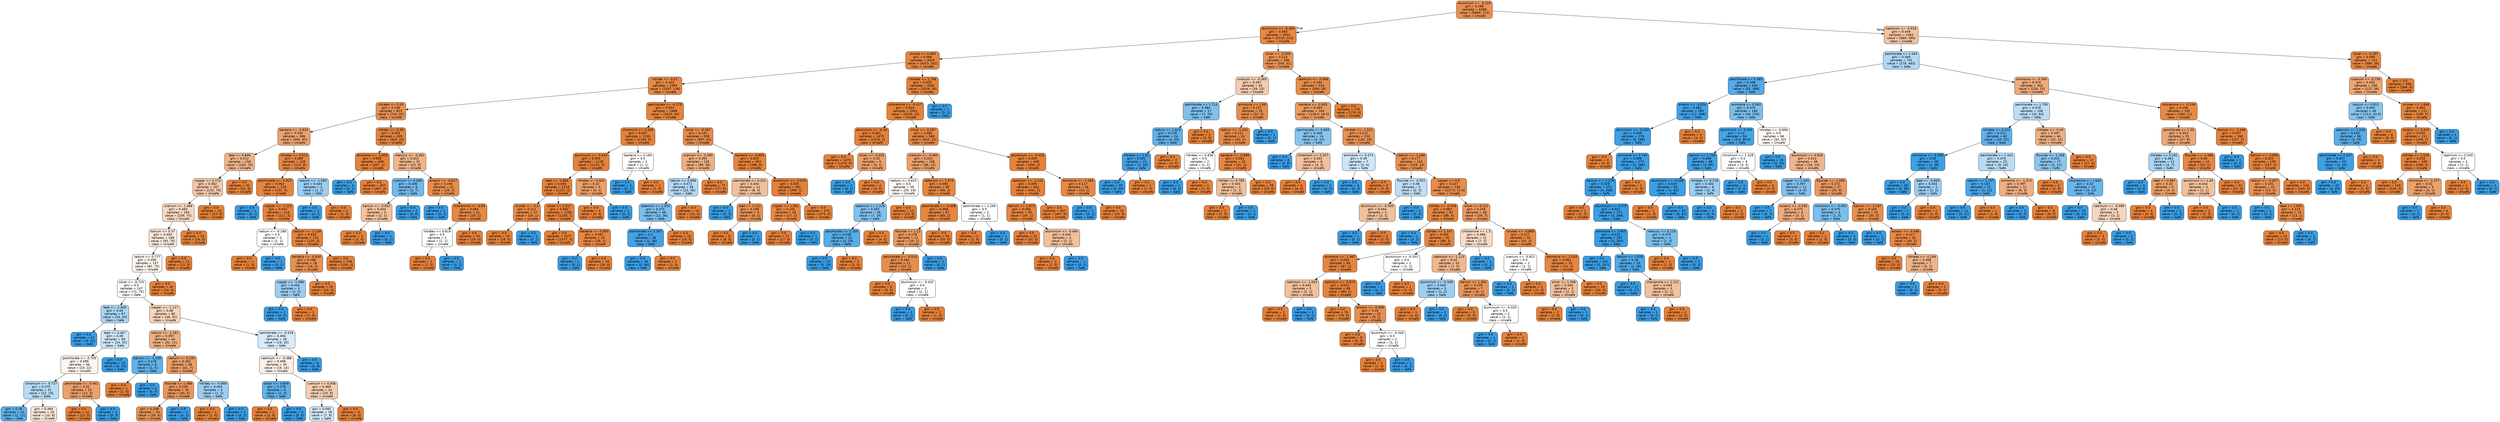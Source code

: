 digraph Tree {
node [shape=box, style="filled, rounded", color="black", fontname="helvetica"] ;
edge [fontname="helvetica"] ;
0 [label="aluminium <= -0.219\ngini = 0.198\nsamples = 6396\nvalue = [5684, 712]\nclass = Unsafe", fillcolor="#e89152"] ;
1 [label="aluminium <= -0.409\ngini = 0.083\nsamples = 4931\nvalue = [4718, 213]\nclass = Unsafe", fillcolor="#e68742"] ;
0 -> 1 [labeldistance=2.5, labelangle=45, headlabel="True"] ;
2 [label="viruses <= 0.463\ngini = 0.069\nsamples = 4535\nvalue = [4373, 162]\nclass = Unsafe", fillcolor="#e68640"] ;
1 -> 2 ;
3 [label="nitrites <= -0.51\ngini = 0.103\nsamples = 2493\nvalue = [2357, 136]\nclass = Unsafe", fillcolor="#e78844"] ;
2 -> 3 ;
4 [label="nitrates <= 0.05\ngini = 0.196\nsamples = 825\nvalue = [734, 91]\nclass = Unsafe", fillcolor="#e89152"] ;
3 -> 4 ;
5 [label="bacteria <= -0.925\ngini = 0.332\nsamples = 386\nvalue = [305, 81]\nclass = Unsafe", fillcolor="#eca26e"] ;
4 -> 5 ;
6 [label="lead <= 0.846\ngini = 0.412\nsamples = 258\nvalue = [183, 75]\nclass = Unsafe", fillcolor="#f0b58a"] ;
5 -> 6 ;
7 [label="copper <= 0.723\ngini = 0.462\nsamples = 207\nvalue = [132, 75]\nclass = Unsafe", fillcolor="#f4c9aa"] ;
6 -> 7 ;
8 [label="uranium <= 1.488\ngini = 0.483\nsamples = 184\nvalue = [109, 75]\nclass = Unsafe", fillcolor="#f7d8c1"] ;
7 -> 8 ;
9 [label="barium <= 0.37\ngini = 0.494\nsamples = 168\nvalue = [93, 75]\nclass = Unsafe", fillcolor="#fae7d9"] ;
8 -> 9 ;
10 [label="radium <= 0.777\ngini = 0.499\nsamples = 157\nvalue = [82, 75]\nclass = Unsafe", fillcolor="#fdf4ee"] ;
9 -> 10 ;
11 [label="silver <= -0.715\ngini = 0.5\nsamples = 147\nvalue = [72, 75]\nclass = Safe", fillcolor="#f7fbfe"] ;
10 -> 11 ;
12 [label="lead <= -1.409\ngini = 0.46\nsamples = 67\nvalue = [24, 43]\nclass = Safe", fillcolor="#a8d4f4"] ;
11 -> 12 ;
13 [label="gini = 0.0\nsamples = 11\nvalue = [0, 11]\nclass = Safe", fillcolor="#399de5"] ;
12 -> 13 ;
14 [label="lead <= 0.467\ngini = 0.49\nsamples = 56\nvalue = [24, 32]\nclass = Safe", fillcolor="#cee6f8"] ;
12 -> 14 ;
15 [label="perchlorate <= -0.705\ngini = 0.499\nsamples = 46\nvalue = [24, 22]\nclass = Unsafe", fillcolor="#fdf5ef"] ;
14 -> 15 ;
16 [label="chromium <= -0.727\ngini = 0.475\nsamples = 31\nvalue = [12, 19]\nclass = Safe", fillcolor="#b6dbf5"] ;
15 -> 16 ;
17 [label="gini = 0.26\nsamples = 13\nvalue = [2, 11]\nclass = Safe", fillcolor="#5dafea"] ;
16 -> 17 ;
18 [label="gini = 0.494\nsamples = 18\nvalue = [10, 8]\nclass = Unsafe", fillcolor="#fae6d7"] ;
16 -> 18 ;
19 [label="perchlorate <= -0.441\ngini = 0.32\nsamples = 15\nvalue = [12, 3]\nclass = Unsafe", fillcolor="#eca06a"] ;
15 -> 19 ;
20 [label="gini = 0.0\nsamples = 12\nvalue = [12, 0]\nclass = Unsafe", fillcolor="#e58139"] ;
19 -> 20 ;
21 [label="gini = 0.0\nsamples = 3\nvalue = [0, 3]\nclass = Safe", fillcolor="#399de5"] ;
19 -> 21 ;
22 [label="gini = 0.0\nsamples = 10\nvalue = [0, 10]\nclass = Safe", fillcolor="#399de5"] ;
14 -> 22 ;
23 [label="copper <= -1.117\ngini = 0.48\nsamples = 80\nvalue = [48, 32]\nclass = Unsafe", fillcolor="#f6d5bd"] ;
11 -> 23 ;
24 [label="radium <= -1.161\ngini = 0.397\nsamples = 44\nvalue = [32, 12]\nclass = Unsafe", fillcolor="#efb083"] ;
23 -> 24 ;
25 [label="barium <= -1.209\ngini = 0.278\nsamples = 6\nvalue = [1, 5]\nclass = Safe", fillcolor="#61b1ea"] ;
24 -> 25 ;
26 [label="gini = 0.0\nsamples = 1\nvalue = [1, 0]\nclass = Unsafe", fillcolor="#e58139"] ;
25 -> 26 ;
27 [label="gini = 0.0\nsamples = 5\nvalue = [0, 5]\nclass = Safe", fillcolor="#399de5"] ;
25 -> 27 ;
28 [label="radium <= 0.235\ngini = 0.301\nsamples = 38\nvalue = [31, 7]\nclass = Unsafe", fillcolor="#eb9d66"] ;
24 -> 28 ;
29 [label="flouride <= 1.488\ngini = 0.245\nsamples = 35\nvalue = [30, 5]\nclass = Unsafe", fillcolor="#e9965a"] ;
28 -> 29 ;
30 [label="gini = 0.208\nsamples = 34\nvalue = [30, 4]\nclass = Unsafe", fillcolor="#e89253"] ;
29 -> 30 ;
31 [label="gini = 0.0\nsamples = 1\nvalue = [0, 1]\nclass = Safe", fillcolor="#399de5"] ;
29 -> 31 ;
32 [label="nitrites <= -0.858\ngini = 0.444\nsamples = 3\nvalue = [1, 2]\nclass = Safe", fillcolor="#9ccef2"] ;
28 -> 32 ;
33 [label="gini = 0.0\nsamples = 1\nvalue = [1, 0]\nclass = Unsafe", fillcolor="#e58139"] ;
32 -> 33 ;
34 [label="gini = 0.0\nsamples = 2\nvalue = [0, 2]\nclass = Safe", fillcolor="#399de5"] ;
32 -> 34 ;
35 [label="perchlorate <= -0.518\ngini = 0.494\nsamples = 36\nvalue = [16, 20]\nclass = Safe", fillcolor="#d7ebfa"] ;
23 -> 35 ;
36 [label="cadmium <= -0.488\ngini = 0.498\nsamples = 30\nvalue = [16, 14]\nclass = Unsafe", fillcolor="#fcefe6"] ;
35 -> 36 ;
37 [label="silver <= -0.645\ngini = 0.278\nsamples = 6\nvalue = [1, 5]\nclass = Safe", fillcolor="#61b1ea"] ;
36 -> 37 ;
38 [label="gini = 0.0\nsamples = 1\nvalue = [1, 0]\nclass = Unsafe", fillcolor="#e58139"] ;
37 -> 38 ;
39 [label="gini = 0.0\nsamples = 5\nvalue = [0, 5]\nclass = Safe", fillcolor="#399de5"] ;
37 -> 39 ;
40 [label="uranium <= 0.006\ngini = 0.469\nsamples = 24\nvalue = [15, 9]\nclass = Unsafe", fillcolor="#f5cdb0"] ;
36 -> 40 ;
41 [label="gini = 0.492\nsamples = 16\nvalue = [7, 9]\nclass = Safe", fillcolor="#d3e9f9"] ;
40 -> 41 ;
42 [label="gini = 0.0\nsamples = 8\nvalue = [8, 0]\nclass = Unsafe", fillcolor="#e58139"] ;
40 -> 42 ;
43 [label="gini = 0.0\nsamples = 6\nvalue = [0, 6]\nclass = Safe", fillcolor="#399de5"] ;
35 -> 43 ;
44 [label="gini = 0.0\nsamples = 10\nvalue = [10, 0]\nclass = Unsafe", fillcolor="#e58139"] ;
10 -> 44 ;
45 [label="gini = 0.0\nsamples = 11\nvalue = [11, 0]\nclass = Unsafe", fillcolor="#e58139"] ;
9 -> 45 ;
46 [label="gini = 0.0\nsamples = 16\nvalue = [16, 0]\nclass = Unsafe", fillcolor="#e58139"] ;
8 -> 46 ;
47 [label="gini = 0.0\nsamples = 23\nvalue = [23, 0]\nclass = Unsafe", fillcolor="#e58139"] ;
7 -> 47 ;
48 [label="gini = 0.0\nsamples = 51\nvalue = [51, 0]\nclass = Unsafe", fillcolor="#e58139"] ;
6 -> 48 ;
49 [label="nitrates <= 0.013\ngini = 0.089\nsamples = 128\nvalue = [122, 6]\nclass = Unsafe", fillcolor="#e68743"] ;
5 -> 49 ;
50 [label="perchlorate <= -0.927\ngini = 0.062\nsamples = 125\nvalue = [121, 4]\nclass = Unsafe", fillcolor="#e68540"] ;
49 -> 50 ;
51 [label="gini = 0.0\nsamples = 1\nvalue = [0, 1]\nclass = Safe", fillcolor="#399de5"] ;
50 -> 51 ;
52 [label="copper <= -1.225\ngini = 0.047\nsamples = 124\nvalue = [121, 3]\nclass = Unsafe", fillcolor="#e6843e"] ;
50 -> 52 ;
53 [label="radium <= -0.188\ngini = 0.5\nsamples = 2\nvalue = [1, 1]\nclass = Unsafe", fillcolor="#ffffff"] ;
52 -> 53 ;
54 [label="gini = 0.0\nsamples = 1\nvalue = [1, 0]\nclass = Unsafe", fillcolor="#e58139"] ;
53 -> 54 ;
55 [label="gini = 0.0\nsamples = 1\nvalue = [0, 1]\nclass = Safe", fillcolor="#399de5"] ;
53 -> 55 ;
56 [label="radium <= -1.139\ngini = 0.032\nsamples = 122\nvalue = [120, 2]\nclass = Unsafe", fillcolor="#e5833c"] ;
52 -> 56 ;
57 [label="bacteria <= -0.834\ngini = 0.198\nsamples = 18\nvalue = [16, 2]\nclass = Unsafe", fillcolor="#e89152"] ;
56 -> 57 ;
58 [label="copper <= -1.086\ngini = 0.444\nsamples = 3\nvalue = [1, 2]\nclass = Safe", fillcolor="#9ccef2"] ;
57 -> 58 ;
59 [label="gini = 0.0\nsamples = 2\nvalue = [0, 2]\nclass = Safe", fillcolor="#399de5"] ;
58 -> 59 ;
60 [label="gini = 0.0\nsamples = 1\nvalue = [1, 0]\nclass = Unsafe", fillcolor="#e58139"] ;
58 -> 60 ;
61 [label="gini = 0.0\nsamples = 15\nvalue = [15, 0]\nclass = Unsafe", fillcolor="#e58139"] ;
57 -> 61 ;
62 [label="gini = 0.0\nsamples = 104\nvalue = [104, 0]\nclass = Unsafe", fillcolor="#e58139"] ;
56 -> 62 ;
63 [label="radium <= -1.083\ngini = 0.444\nsamples = 3\nvalue = [1, 2]\nclass = Safe", fillcolor="#9ccef2"] ;
49 -> 63 ;
64 [label="gini = 0.0\nsamples = 2\nvalue = [0, 2]\nclass = Safe", fillcolor="#399de5"] ;
63 -> 64 ;
65 [label="gini = 0.0\nsamples = 1\nvalue = [1, 0]\nclass = Unsafe", fillcolor="#e58139"] ;
63 -> 65 ;
66 [label="nitrites <= -0.58\ngini = 0.045\nsamples = 439\nvalue = [429, 10]\nclass = Unsafe", fillcolor="#e6843e"] ;
4 -> 66 ;
67 [label="ammonia <= -1.603\ngini = 0.005\nsamples = 408\nvalue = [407, 1]\nclass = Unsafe", fillcolor="#e58139"] ;
66 -> 67 ;
68 [label="gini = 0.0\nsamples = 1\nvalue = [0, 1]\nclass = Safe", fillcolor="#399de5"] ;
67 -> 68 ;
69 [label="gini = 0.0\nsamples = 407\nvalue = [407, 0]\nclass = Unsafe", fillcolor="#e58139"] ;
67 -> 69 ;
70 [label="mercury <= -0.391\ngini = 0.412\nsamples = 31\nvalue = [22, 9]\nclass = Unsafe", fillcolor="#f0b58a"] ;
66 -> 70 ;
71 [label="uranium <= 0.006\ngini = 0.346\nsamples = 9\nvalue = [2, 7]\nclass = Safe", fillcolor="#72b9ec"] ;
70 -> 71 ;
72 [label="barium <= -0.652\ngini = 0.444\nsamples = 3\nvalue = [2, 1]\nclass = Unsafe", fillcolor="#f2c09c"] ;
71 -> 72 ;
73 [label="gini = 0.0\nsamples = 2\nvalue = [2, 0]\nclass = Unsafe", fillcolor="#e58139"] ;
72 -> 73 ;
74 [label="gini = 0.0\nsamples = 1\nvalue = [0, 1]\nclass = Safe", fillcolor="#399de5"] ;
72 -> 74 ;
75 [label="gini = 0.0\nsamples = 6\nvalue = [0, 6]\nclass = Safe", fillcolor="#399de5"] ;
71 -> 75 ;
76 [label="arsenic <= -0.617\ngini = 0.165\nsamples = 22\nvalue = [20, 2]\nclass = Unsafe", fillcolor="#e88e4d"] ;
70 -> 76 ;
77 [label="gini = 0.0\nsamples = 1\nvalue = [0, 1]\nclass = Safe", fillcolor="#399de5"] ;
76 -> 77 ;
78 [label="chloramine <= -0.83\ngini = 0.091\nsamples = 21\nvalue = [20, 1]\nclass = Unsafe", fillcolor="#e68743"] ;
76 -> 78 ;
79 [label="nitrates <= 0.619\ngini = 0.5\nsamples = 2\nvalue = [1, 1]\nclass = Unsafe", fillcolor="#ffffff"] ;
78 -> 79 ;
80 [label="gini = 0.0\nsamples = 1\nvalue = [1, 0]\nclass = Unsafe", fillcolor="#e58139"] ;
79 -> 80 ;
81 [label="gini = 0.0\nsamples = 1\nvalue = [0, 1]\nclass = Safe", fillcolor="#399de5"] ;
79 -> 81 ;
82 [label="gini = 0.0\nsamples = 19\nvalue = [19, 0]\nclass = Unsafe", fillcolor="#e58139"] ;
78 -> 82 ;
83 [label="perchlorate <= -0.179\ngini = 0.053\nsamples = 1668\nvalue = [1623, 45]\nclass = Unsafe", fillcolor="#e6843e"] ;
3 -> 83 ;
84 [label="chromium <= 2.338\ngini = 0.007\nsamples = 1130\nvalue = [1126, 4]\nclass = Unsafe", fillcolor="#e5813a"] ;
83 -> 84 ;
85 [label="aluminium <= -0.424\ngini = 0.005\nsamples = 1128\nvalue = [1125, 3]\nclass = Unsafe", fillcolor="#e5813a"] ;
84 -> 85 ;
86 [label="lead <= -1.693\ngini = 0.004\nsamples = 1123\nvalue = [1121, 2]\nclass = Unsafe", fillcolor="#e58139"] ;
85 -> 86 ;
87 [label="viruses <= -0.2\ngini = 0.111\nsamples = 17\nvalue = [16, 1]\nclass = Unsafe", fillcolor="#e78945"] ;
86 -> 87 ;
88 [label="gini = 0.0\nsamples = 16\nvalue = [16, 0]\nclass = Unsafe", fillcolor="#e58139"] ;
87 -> 88 ;
89 [label="gini = 0.0\nsamples = 1\nvalue = [0, 1]\nclass = Safe", fillcolor="#399de5"] ;
87 -> 89 ;
90 [label="silver <= 1.517\ngini = 0.002\nsamples = 1106\nvalue = [1105, 1]\nclass = Unsafe", fillcolor="#e58139"] ;
86 -> 90 ;
91 [label="gini = 0.0\nsamples = 1077\nvalue = [1077, 0]\nclass = Unsafe", fillcolor="#e58139"] ;
90 -> 91 ;
92 [label="bacteria <= -0.955\ngini = 0.067\nsamples = 29\nvalue = [28, 1]\nclass = Unsafe", fillcolor="#e68640"] ;
90 -> 92 ;
93 [label="gini = 0.0\nsamples = 1\nvalue = [0, 1]\nclass = Safe", fillcolor="#399de5"] ;
92 -> 93 ;
94 [label="gini = 0.0\nsamples = 28\nvalue = [28, 0]\nclass = Unsafe", fillcolor="#e58139"] ;
92 -> 94 ;
95 [label="nitrates <= 0.942\ngini = 0.32\nsamples = 5\nvalue = [4, 1]\nclass = Unsafe", fillcolor="#eca06a"] ;
85 -> 95 ;
96 [label="gini = 0.0\nsamples = 4\nvalue = [4, 0]\nclass = Unsafe", fillcolor="#e58139"] ;
95 -> 96 ;
97 [label="gini = 0.0\nsamples = 1\nvalue = [0, 1]\nclass = Safe", fillcolor="#399de5"] ;
95 -> 97 ;
98 [label="bacteria <= 0.184\ngini = 0.5\nsamples = 2\nvalue = [1, 1]\nclass = Unsafe", fillcolor="#ffffff"] ;
84 -> 98 ;
99 [label="gini = 0.0\nsamples = 1\nvalue = [0, 1]\nclass = Safe", fillcolor="#399de5"] ;
98 -> 99 ;
100 [label="gini = 0.0\nsamples = 1\nvalue = [1, 0]\nclass = Unsafe", fillcolor="#e58139"] ;
98 -> 100 ;
101 [label="silver <= -0.297\ngini = 0.141\nsamples = 538\nvalue = [497, 41]\nclass = Unsafe", fillcolor="#e78b49"] ;
83 -> 101 ;
102 [label="uranium <= -0.365\ngini = 0.391\nsamples = 135\nvalue = [99, 36]\nclass = Unsafe", fillcolor="#eeaf81"] ;
101 -> 102 ;
103 [label="radium <= 0.896\ngini = 0.471\nsamples = 58\nvalue = [22, 36]\nclass = Safe", fillcolor="#b2d9f5"] ;
102 -> 103 ;
104 [label="selenium <= 1.052\ngini = 0.375\nsamples = 48\nvalue = [12, 36]\nclass = Safe", fillcolor="#7bbeee"] ;
103 -> 104 ;
105 [label="perchlorate <= 2.187\ngini = 0.1\nsamples = 38\nvalue = [2, 36]\nclass = Safe", fillcolor="#44a2e6"] ;
104 -> 105 ;
106 [label="gini = 0.0\nsamples = 36\nvalue = [0, 36]\nclass = Safe", fillcolor="#399de5"] ;
105 -> 106 ;
107 [label="gini = 0.0\nsamples = 2\nvalue = [2, 0]\nclass = Unsafe", fillcolor="#e58139"] ;
105 -> 107 ;
108 [label="gini = 0.0\nsamples = 10\nvalue = [10, 0]\nclass = Unsafe", fillcolor="#e58139"] ;
104 -> 108 ;
109 [label="gini = 0.0\nsamples = 10\nvalue = [10, 0]\nclass = Unsafe", fillcolor="#e58139"] ;
103 -> 109 ;
110 [label="gini = 0.0\nsamples = 77\nvalue = [77, 0]\nclass = Unsafe", fillcolor="#e58139"] ;
102 -> 110 ;
111 [label="bacteria <= -0.955\ngini = 0.025\nsamples = 403\nvalue = [398, 5]\nclass = Unsafe", fillcolor="#e5833b"] ;
101 -> 111 ;
112 [label="perchlorate <= 0.322\ngini = 0.444\nsamples = 12\nvalue = [8, 4]\nclass = Unsafe", fillcolor="#f2c09c"] ;
111 -> 112 ;
113 [label="gini = 0.0\nsamples = 3\nvalue = [0, 3]\nclass = Safe", fillcolor="#399de5"] ;
112 -> 113 ;
114 [label="lead <= 1.122\ngini = 0.198\nsamples = 9\nvalue = [8, 1]\nclass = Unsafe", fillcolor="#e89152"] ;
112 -> 114 ;
115 [label="gini = 0.0\nsamples = 8\nvalue = [8, 0]\nclass = Unsafe", fillcolor="#e58139"] ;
114 -> 115 ;
116 [label="gini = 0.0\nsamples = 1\nvalue = [0, 1]\nclass = Safe", fillcolor="#399de5"] ;
114 -> 116 ;
117 [label="aluminium <= -0.519\ngini = 0.005\nsamples = 391\nvalue = [390, 1]\nclass = Unsafe", fillcolor="#e5813a"] ;
111 -> 117 ;
118 [label="copper <= 1.582\ngini = 0.105\nsamples = 18\nvalue = [17, 1]\nclass = Unsafe", fillcolor="#e78845"] ;
117 -> 118 ;
119 [label="gini = 0.0\nsamples = 17\nvalue = [17, 0]\nclass = Unsafe", fillcolor="#e58139"] ;
118 -> 119 ;
120 [label="gini = 0.0\nsamples = 1\nvalue = [0, 1]\nclass = Safe", fillcolor="#399de5"] ;
118 -> 120 ;
121 [label="gini = 0.0\nsamples = 373\nvalue = [373, 0]\nclass = Unsafe", fillcolor="#e58139"] ;
117 -> 121 ;
122 [label="nitrates <= 1.798\ngini = 0.025\nsamples = 2042\nvalue = [2016, 26]\nclass = Unsafe", fillcolor="#e5833c"] ;
2 -> 122 ;
123 [label="chloramine <= -0.417\ngini = 0.024\nsamples = 2041\nvalue = [2016, 25]\nclass = Unsafe", fillcolor="#e5833b"] ;
122 -> 123 ;
124 [label="aluminium <= -0.44\ngini = 0.001\nsamples = 1475\nvalue = [1474, 1]\nclass = Unsafe", fillcolor="#e58139"] ;
123 -> 124 ;
125 [label="gini = 0.0\nsamples = 1470\nvalue = [1470, 0]\nclass = Unsafe", fillcolor="#e58139"] ;
124 -> 125 ;
126 [label="silver <= -0.332\ngini = 0.32\nsamples = 5\nvalue = [4, 1]\nclass = Unsafe", fillcolor="#eca06a"] ;
124 -> 126 ;
127 [label="gini = 0.0\nsamples = 1\nvalue = [0, 1]\nclass = Safe", fillcolor="#399de5"] ;
126 -> 127 ;
128 [label="gini = 0.0\nsamples = 4\nvalue = [4, 0]\nclass = Unsafe", fillcolor="#e58139"] ;
126 -> 128 ;
129 [label="silver <= -0.297\ngini = 0.081\nsamples = 566\nvalue = [542, 24]\nclass = Unsafe", fillcolor="#e68742"] ;
123 -> 129 ;
130 [label="uranium <= -0.365\ngini = 0.324\nsamples = 108\nvalue = [86, 22]\nclass = Unsafe", fillcolor="#eca16c"] ;
129 -> 130 ;
131 [label="radium <= 0.915\ngini = 0.5\nsamples = 39\nvalue = [20, 19]\nclass = Unsafe", fillcolor="#fef9f5"] ;
130 -> 131 ;
132 [label="selenium <= 1.226\ngini = 0.393\nsamples = 26\nvalue = [7, 19]\nclass = Safe", fillcolor="#82c1ef"] ;
131 -> 132 ;
133 [label="perchlorate <= 2.255\ngini = 0.236\nsamples = 22\nvalue = [3, 19]\nclass = Safe", fillcolor="#58ace9"] ;
132 -> 133 ;
134 [label="gini = 0.0\nsamples = 19\nvalue = [0, 19]\nclass = Safe", fillcolor="#399de5"] ;
133 -> 134 ;
135 [label="gini = 0.0\nsamples = 3\nvalue = [3, 0]\nclass = Unsafe", fillcolor="#e58139"] ;
133 -> 135 ;
136 [label="gini = 0.0\nsamples = 4\nvalue = [4, 0]\nclass = Unsafe", fillcolor="#e58139"] ;
132 -> 136 ;
137 [label="gini = 0.0\nsamples = 13\nvalue = [13, 0]\nclass = Unsafe", fillcolor="#e58139"] ;
131 -> 137 ;
138 [label="selenium <= 1.573\ngini = 0.083\nsamples = 69\nvalue = [66, 3]\nclass = Unsafe", fillcolor="#e68742"] ;
130 -> 138 ;
139 [label="perchlorate <= -0.408\ngini = 0.058\nsamples = 67\nvalue = [65, 2]\nclass = Unsafe", fillcolor="#e6853f"] ;
138 -> 139 ;
140 [label="flouride <= 1.12\ngini = 0.278\nsamples = 12\nvalue = [10, 2]\nclass = Unsafe", fillcolor="#ea9a61"] ;
139 -> 140 ;
141 [label="perchlorate <= -0.514\ngini = 0.165\nsamples = 11\nvalue = [10, 1]\nclass = Unsafe", fillcolor="#e88e4d"] ;
140 -> 141 ;
142 [label="gini = 0.0\nsamples = 9\nvalue = [9, 0]\nclass = Unsafe", fillcolor="#e58139"] ;
141 -> 142 ;
143 [label="aluminium <= -0.432\ngini = 0.5\nsamples = 2\nvalue = [1, 1]\nclass = Unsafe", fillcolor="#ffffff"] ;
141 -> 143 ;
144 [label="gini = 0.0\nsamples = 1\nvalue = [0, 1]\nclass = Safe", fillcolor="#399de5"] ;
143 -> 144 ;
145 [label="gini = 0.0\nsamples = 1\nvalue = [1, 0]\nclass = Unsafe", fillcolor="#e58139"] ;
143 -> 145 ;
146 [label="gini = 0.0\nsamples = 1\nvalue = [0, 1]\nclass = Safe", fillcolor="#399de5"] ;
140 -> 146 ;
147 [label="gini = 0.0\nsamples = 55\nvalue = [55, 0]\nclass = Unsafe", fillcolor="#e58139"] ;
139 -> 147 ;
148 [label="perchlorate <= 1.294\ngini = 0.5\nsamples = 2\nvalue = [1, 1]\nclass = Unsafe", fillcolor="#ffffff"] ;
138 -> 148 ;
149 [label="gini = 0.0\nsamples = 1\nvalue = [1, 0]\nclass = Unsafe", fillcolor="#e58139"] ;
148 -> 149 ;
150 [label="gini = 0.0\nsamples = 1\nvalue = [0, 1]\nclass = Safe", fillcolor="#399de5"] ;
148 -> 150 ;
151 [label="aluminium <= -0.416\ngini = 0.009\nsamples = 458\nvalue = [456, 2]\nclass = Unsafe", fillcolor="#e5823a"] ;
129 -> 151 ;
152 [label="cadmium <= -1.141\ngini = 0.005\nsamples = 442\nvalue = [441, 1]\nclass = Unsafe", fillcolor="#e58139"] ;
151 -> 152 ;
153 [label="barium <= 1.673\ngini = 0.056\nsamples = 35\nvalue = [34, 1]\nclass = Unsafe", fillcolor="#e6853f"] ;
152 -> 153 ;
154 [label="gini = 0.0\nsamples = 32\nvalue = [32, 0]\nclass = Unsafe", fillcolor="#e58139"] ;
153 -> 154 ;
155 [label="aluminium <= -0.464\ngini = 0.444\nsamples = 3\nvalue = [2, 1]\nclass = Unsafe", fillcolor="#f2c09c"] ;
153 -> 155 ;
156 [label="gini = 0.0\nsamples = 2\nvalue = [2, 0]\nclass = Unsafe", fillcolor="#e58139"] ;
155 -> 156 ;
157 [label="gini = 0.0\nsamples = 1\nvalue = [0, 1]\nclass = Safe", fillcolor="#399de5"] ;
155 -> 157 ;
158 [label="gini = 0.0\nsamples = 407\nvalue = [407, 0]\nclass = Unsafe", fillcolor="#e58139"] ;
152 -> 158 ;
159 [label="ammonia <= -1.264\ngini = 0.117\nsamples = 16\nvalue = [15, 1]\nclass = Unsafe", fillcolor="#e78946"] ;
151 -> 159 ;
160 [label="gini = 0.0\nsamples = 1\nvalue = [0, 1]\nclass = Safe", fillcolor="#399de5"] ;
159 -> 160 ;
161 [label="gini = 0.0\nsamples = 15\nvalue = [15, 0]\nclass = Unsafe", fillcolor="#e58139"] ;
159 -> 161 ;
162 [label="gini = 0.0\nsamples = 1\nvalue = [0, 1]\nclass = Safe", fillcolor="#399de5"] ;
122 -> 162 ;
163 [label="silver <= -0.506\ngini = 0.224\nsamples = 396\nvalue = [345, 51]\nclass = Unsafe", fillcolor="#e99456"] ;
1 -> 163 ;
164 [label="uranium <= -0.365\ngini = 0.467\nsamples = 62\nvalue = [39, 23]\nclass = Unsafe", fillcolor="#f4cbae"] ;
163 -> 164 ;
165 [label="perchlorate <= 1.714\ngini = 0.384\nsamples = 27\nvalue = [7, 20]\nclass = Safe", fillcolor="#7ebfee"] ;
164 -> 165 ;
166 [label="radium <= 1.623\ngini = 0.278\nsamples = 24\nvalue = [4, 20]\nclass = Safe", fillcolor="#61b1ea"] ;
165 -> 166 ;
167 [label="nitrates <= 1.61\ngini = 0.091\nsamples = 21\nvalue = [1, 20]\nclass = Safe", fillcolor="#43a2e6"] ;
166 -> 167 ;
168 [label="gini = 0.0\nsamples = 20\nvalue = [0, 20]\nclass = Safe", fillcolor="#399de5"] ;
167 -> 168 ;
169 [label="gini = 0.0\nsamples = 1\nvalue = [1, 0]\nclass = Unsafe", fillcolor="#e58139"] ;
167 -> 169 ;
170 [label="gini = 0.0\nsamples = 3\nvalue = [3, 0]\nclass = Unsafe", fillcolor="#e58139"] ;
166 -> 170 ;
171 [label="gini = 0.0\nsamples = 3\nvalue = [3, 0]\nclass = Unsafe", fillcolor="#e58139"] ;
165 -> 171 ;
172 [label="ammonia <= 1.69\ngini = 0.157\nsamples = 35\nvalue = [32, 3]\nclass = Unsafe", fillcolor="#e78d4c"] ;
164 -> 172 ;
173 [label="radium <= -1.202\ngini = 0.111\nsamples = 34\nvalue = [32, 2]\nclass = Unsafe", fillcolor="#e78945"] ;
172 -> 173 ;
174 [label="nitrates <= 0.836\ngini = 0.5\nsamples = 2\nvalue = [1, 1]\nclass = Unsafe", fillcolor="#ffffff"] ;
173 -> 174 ;
175 [label="gini = 0.0\nsamples = 1\nvalue = [0, 1]\nclass = Safe", fillcolor="#399de5"] ;
174 -> 175 ;
176 [label="gini = 0.0\nsamples = 1\nvalue = [1, 0]\nclass = Unsafe", fillcolor="#e58139"] ;
174 -> 176 ;
177 [label="bacteria <= -0.895\ngini = 0.061\nsamples = 32\nvalue = [31, 1]\nclass = Unsafe", fillcolor="#e6853f"] ;
173 -> 177 ;
178 [label="nitrites <= 0.765\ngini = 0.444\nsamples = 3\nvalue = [2, 1]\nclass = Unsafe", fillcolor="#f2c09c"] ;
177 -> 178 ;
179 [label="gini = 0.0\nsamples = 2\nvalue = [2, 0]\nclass = Unsafe", fillcolor="#e58139"] ;
178 -> 179 ;
180 [label="gini = 0.0\nsamples = 1\nvalue = [0, 1]\nclass = Safe", fillcolor="#399de5"] ;
178 -> 180 ;
181 [label="gini = 0.0\nsamples = 29\nvalue = [29, 0]\nclass = Unsafe", fillcolor="#e58139"] ;
177 -> 181 ;
182 [label="gini = 0.0\nsamples = 1\nvalue = [0, 1]\nclass = Safe", fillcolor="#399de5"] ;
172 -> 182 ;
183 [label="cadmium <= -0.946\ngini = 0.154\nsamples = 334\nvalue = [306, 28]\nclass = Unsafe", fillcolor="#e78d4b"] ;
163 -> 183 ;
184 [label="bacteria <= -0.955\ngini = 0.283\nsamples = 164\nvalue = [136.0, 28.0]\nclass = Unsafe", fillcolor="#ea9b62"] ;
183 -> 184 ;
185 [label="perchlorate <= 0.659\ngini = 0.408\nsamples = 14\nvalue = [4, 10]\nclass = Safe", fillcolor="#88c4ef"] ;
184 -> 185 ;
186 [label="gini = 0.0\nsamples = 8\nvalue = [0, 8]\nclass = Safe", fillcolor="#399de5"] ;
185 -> 186 ;
187 [label="chromium <= 2.207\ngini = 0.444\nsamples = 6\nvalue = [4, 2]\nclass = Unsafe", fillcolor="#f2c09c"] ;
185 -> 187 ;
188 [label="gini = 0.0\nsamples = 4\nvalue = [4, 0]\nclass = Unsafe", fillcolor="#e58139"] ;
187 -> 188 ;
189 [label="gini = 0.0\nsamples = 2\nvalue = [0, 2]\nclass = Safe", fillcolor="#399de5"] ;
187 -> 189 ;
190 [label="nitrates <= -1.511\ngini = 0.211\nsamples = 150\nvalue = [132, 18]\nclass = Unsafe", fillcolor="#e99254"] ;
184 -> 190 ;
191 [label="ammonia <= 0.374\ngini = 0.49\nsamples = 7\nvalue = [3, 4]\nclass = Safe", fillcolor="#cee6f8"] ;
190 -> 191 ;
192 [label="gini = 0.0\nsamples = 4\nvalue = [0, 4]\nclass = Safe", fillcolor="#399de5"] ;
191 -> 192 ;
193 [label="gini = 0.0\nsamples = 3\nvalue = [3, 0]\nclass = Unsafe", fillcolor="#e58139"] ;
191 -> 193 ;
194 [label="radium <= -1.168\ngini = 0.177\nsamples = 143\nvalue = [129, 14]\nclass = Unsafe", fillcolor="#e88f4e"] ;
190 -> 194 ;
195 [label="flouride <= -0.551\ngini = 0.48\nsamples = 5\nvalue = [2, 3]\nclass = Safe", fillcolor="#bddef6"] ;
194 -> 195 ;
196 [label="aluminium <= -0.393\ngini = 0.444\nsamples = 3\nvalue = [2, 1]\nclass = Unsafe", fillcolor="#f2c09c"] ;
195 -> 196 ;
197 [label="gini = 0.0\nsamples = 1\nvalue = [0, 1]\nclass = Safe", fillcolor="#399de5"] ;
196 -> 197 ;
198 [label="gini = 0.0\nsamples = 2\nvalue = [2, 0]\nclass = Unsafe", fillcolor="#e58139"] ;
196 -> 198 ;
199 [label="gini = 0.0\nsamples = 2\nvalue = [0, 2]\nclass = Safe", fillcolor="#399de5"] ;
195 -> 199 ;
200 [label="copper <= 0.9\ngini = 0.147\nsamples = 138\nvalue = [127.0, 11.0]\nclass = Unsafe", fillcolor="#e78c4a"] ;
194 -> 200 ;
201 [label="nitrites <= -0.545\ngini = 0.083\nsamples = 92\nvalue = [88, 4]\nclass = Unsafe", fillcolor="#e68742"] ;
200 -> 201 ;
202 [label="gini = 0.0\nsamples = 1\nvalue = [0, 1]\nclass = Safe", fillcolor="#399de5"] ;
201 -> 202 ;
203 [label="nitrites <= 1.147\ngini = 0.064\nsamples = 91\nvalue = [88, 3]\nclass = Unsafe", fillcolor="#e68540"] ;
201 -> 203 ;
204 [label="ammonia <= -1.467\ngini = 0.044\nsamples = 89\nvalue = [87, 2]\nclass = Unsafe", fillcolor="#e6843e"] ;
203 -> 204 ;
205 [label="cadmium <= -1.043\ngini = 0.444\nsamples = 3\nvalue = [2, 1]\nclass = Unsafe", fillcolor="#f2c09c"] ;
204 -> 205 ;
206 [label="gini = 0.0\nsamples = 2\nvalue = [2, 0]\nclass = Unsafe", fillcolor="#e58139"] ;
205 -> 206 ;
207 [label="gini = 0.0\nsamples = 1\nvalue = [0, 1]\nclass = Safe", fillcolor="#399de5"] ;
205 -> 207 ;
208 [label="cadmium <= -0.974\ngini = 0.023\nsamples = 86\nvalue = [85, 1]\nclass = Unsafe", fillcolor="#e5823b"] ;
204 -> 208 ;
209 [label="gini = 0.0\nsamples = 76\nvalue = [76, 0]\nclass = Unsafe", fillcolor="#e58139"] ;
208 -> 209 ;
210 [label="arsenic <= -0.498\ngini = 0.18\nsamples = 10\nvalue = [9, 1]\nclass = Unsafe", fillcolor="#e88f4f"] ;
208 -> 210 ;
211 [label="gini = 0.0\nsamples = 8\nvalue = [8, 0]\nclass = Unsafe", fillcolor="#e58139"] ;
210 -> 211 ;
212 [label="aluminium <= -0.345\ngini = 0.5\nsamples = 2\nvalue = [1, 1]\nclass = Unsafe", fillcolor="#ffffff"] ;
210 -> 212 ;
213 [label="gini = 0.0\nsamples = 1\nvalue = [1, 0]\nclass = Unsafe", fillcolor="#e58139"] ;
212 -> 213 ;
214 [label="gini = 0.0\nsamples = 1\nvalue = [0, 1]\nclass = Safe", fillcolor="#399de5"] ;
212 -> 214 ;
215 [label="aluminium <= -0.353\ngini = 0.5\nsamples = 2\nvalue = [1, 1]\nclass = Unsafe", fillcolor="#ffffff"] ;
203 -> 215 ;
216 [label="gini = 0.0\nsamples = 1\nvalue = [0, 1]\nclass = Safe", fillcolor="#399de5"] ;
215 -> 216 ;
217 [label="gini = 0.0\nsamples = 1\nvalue = [1, 0]\nclass = Unsafe", fillcolor="#e58139"] ;
215 -> 217 ;
218 [label="silver <= 0.122\ngini = 0.258\nsamples = 46\nvalue = [39, 7]\nclass = Unsafe", fillcolor="#ea985d"] ;
200 -> 218 ;
219 [label="chloramine <= 1.3\ngini = 0.486\nsamples = 12\nvalue = [7, 5]\nclass = Unsafe", fillcolor="#f8dbc6"] ;
218 -> 219 ;
220 [label="cadmium <= -1.113\ngini = 0.42\nsamples = 10\nvalue = [7, 3]\nclass = Unsafe", fillcolor="#f0b78e"] ;
219 -> 220 ;
221 [label="aluminium <= -0.349\ngini = 0.444\nsamples = 3\nvalue = [1, 2]\nclass = Safe", fillcolor="#9ccef2"] ;
220 -> 221 ;
222 [label="gini = 0.0\nsamples = 1\nvalue = [1, 0]\nclass = Unsafe", fillcolor="#e58139"] ;
221 -> 222 ;
223 [label="gini = 0.0\nsamples = 2\nvalue = [0, 2]\nclass = Safe", fillcolor="#399de5"] ;
221 -> 223 ;
224 [label="barium <= 1.302\ngini = 0.245\nsamples = 7\nvalue = [6, 1]\nclass = Unsafe", fillcolor="#e9965a"] ;
220 -> 224 ;
225 [label="gini = 0.0\nsamples = 5\nvalue = [5, 0]\nclass = Unsafe", fillcolor="#e58139"] ;
224 -> 225 ;
226 [label="aluminium <= -0.325\ngini = 0.5\nsamples = 2\nvalue = [1, 1]\nclass = Unsafe", fillcolor="#ffffff"] ;
224 -> 226 ;
227 [label="gini = 0.0\nsamples = 1\nvalue = [0, 1]\nclass = Safe", fillcolor="#399de5"] ;
226 -> 227 ;
228 [label="gini = 0.0\nsamples = 1\nvalue = [1, 0]\nclass = Unsafe", fillcolor="#e58139"] ;
226 -> 228 ;
229 [label="gini = 0.0\nsamples = 2\nvalue = [0, 2]\nclass = Safe", fillcolor="#399de5"] ;
219 -> 229 ;
230 [label="viruses <= -0.869\ngini = 0.111\nsamples = 34\nvalue = [32, 2]\nclass = Unsafe", fillcolor="#e78945"] ;
218 -> 230 ;
231 [label="uranium <= -0.921\ngini = 0.5\nsamples = 2\nvalue = [1, 1]\nclass = Unsafe", fillcolor="#ffffff"] ;
230 -> 231 ;
232 [label="gini = 0.0\nsamples = 1\nvalue = [0, 1]\nclass = Safe", fillcolor="#399de5"] ;
231 -> 232 ;
233 [label="gini = 0.0\nsamples = 1\nvalue = [1, 0]\nclass = Unsafe", fillcolor="#e58139"] ;
231 -> 233 ;
234 [label="ammonia <= -1.524\ngini = 0.061\nsamples = 32\nvalue = [31, 1]\nclass = Unsafe", fillcolor="#e6853f"] ;
230 -> 234 ;
235 [label="silver <= 1.308\ngini = 0.444\nsamples = 3\nvalue = [2, 1]\nclass = Unsafe", fillcolor="#f2c09c"] ;
234 -> 235 ;
236 [label="gini = 0.0\nsamples = 2\nvalue = [2, 0]\nclass = Unsafe", fillcolor="#e58139"] ;
235 -> 236 ;
237 [label="gini = 0.0\nsamples = 1\nvalue = [0, 1]\nclass = Safe", fillcolor="#399de5"] ;
235 -> 237 ;
238 [label="gini = 0.0\nsamples = 29\nvalue = [29, 0]\nclass = Unsafe", fillcolor="#e58139"] ;
234 -> 238 ;
239 [label="gini = 0.0\nsamples = 170\nvalue = [170, 0]\nclass = Unsafe", fillcolor="#e58139"] ;
183 -> 239 ;
240 [label="cadmium <= -0.918\ngini = 0.449\nsamples = 1465\nvalue = [966, 499]\nclass = Unsafe", fillcolor="#f2c29f"] ;
0 -> 240 [labeldistance=2.5, labelangle=-45, headlabel="False"] ;
241 [label="perchlorate <= 1.044\ngini = 0.469\nsamples = 741\nvalue = [278, 463]\nclass = Safe", fillcolor="#b0d8f5"] ;
240 -> 241 ;
242 [label="perchlorate <= 0.385\ngini = 0.208\nsamples = 440\nvalue = [52, 388]\nclass = Safe", fillcolor="#54aae8"] ;
241 -> 242 ;
243 [label="arsenic <= -0.024\ngini = 0.082\nsamples = 280\nvalue = [12, 268]\nclass = Safe", fillcolor="#42a1e6"] ;
242 -> 243 ;
244 [label="aluminium <= -0.203\ngini = 0.056\nsamples = 276\nvalue = [8, 268]\nclass = Safe", fillcolor="#3fa0e6"] ;
243 -> 244 ;
245 [label="gini = 0.0\nsamples = 3\nvalue = [3, 0]\nclass = Unsafe", fillcolor="#e58139"] ;
244 -> 245 ;
246 [label="ammonia <= 1.744\ngini = 0.036\nsamples = 273\nvalue = [5, 268]\nclass = Safe", fillcolor="#3d9fe5"] ;
244 -> 246 ;
247 [label="barium <= -1.279\ngini = 0.029\nsamples = 272\nvalue = [4, 268]\nclass = Safe", fillcolor="#3c9ee5"] ;
246 -> 247 ;
248 [label="gini = 0.0\nsamples = 1\nvalue = [1, 0]\nclass = Unsafe", fillcolor="#e58139"] ;
247 -> 248 ;
249 [label="aluminium <= 3.375\ngini = 0.022\nsamples = 271\nvalue = [3, 268]\nclass = Safe", fillcolor="#3b9ee5"] ;
247 -> 249 ;
250 [label="ammonia <= 1.603\ngini = 0.015\nsamples = 267\nvalue = [2, 265]\nclass = Safe", fillcolor="#3a9ee5"] ;
249 -> 250 ;
251 [label="gini = 0.0\nsamples = 247\nvalue = [0, 247]\nclass = Safe", fillcolor="#399de5"] ;
250 -> 251 ;
252 [label="radium <= 1.828\ngini = 0.18\nsamples = 20\nvalue = [2, 18]\nclass = Safe", fillcolor="#4fa8e8"] ;
250 -> 252 ;
253 [label="gini = 0.0\nsamples = 17\nvalue = [0, 17]\nclass = Safe", fillcolor="#399de5"] ;
252 -> 253 ;
254 [label="chloramine <= 1.121\ngini = 0.444\nsamples = 3\nvalue = [2, 1]\nclass = Unsafe", fillcolor="#f2c09c"] ;
252 -> 254 ;
255 [label="gini = 0.0\nsamples = 1\nvalue = [0, 1]\nclass = Safe", fillcolor="#399de5"] ;
254 -> 255 ;
256 [label="gini = 0.0\nsamples = 2\nvalue = [2, 0]\nclass = Unsafe", fillcolor="#e58139"] ;
254 -> 256 ;
257 [label="mercury <= 0.114\ngini = 0.375\nsamples = 4\nvalue = [1, 3]\nclass = Safe", fillcolor="#7bbeee"] ;
249 -> 257 ;
258 [label="gini = 0.0\nsamples = 1\nvalue = [1, 0]\nclass = Unsafe", fillcolor="#e58139"] ;
257 -> 258 ;
259 [label="gini = 0.0\nsamples = 3\nvalue = [0, 3]\nclass = Safe", fillcolor="#399de5"] ;
257 -> 259 ;
260 [label="gini = 0.0\nsamples = 1\nvalue = [1, 0]\nclass = Unsafe", fillcolor="#e58139"] ;
246 -> 260 ;
261 [label="gini = 0.0\nsamples = 4\nvalue = [4, 0]\nclass = Unsafe", fillcolor="#e58139"] ;
243 -> 261 ;
262 [label="ammonia <= 0.383\ngini = 0.375\nsamples = 160\nvalue = [40, 120]\nclass = Safe", fillcolor="#7bbeee"] ;
242 -> 262 ;
263 [label="aluminium <= 3.193\ngini = 0.12\nsamples = 94\nvalue = [6.0, 88.0]\nclass = Safe", fillcolor="#46a4e7"] ;
262 -> 263 ;
264 [label="barium <= 1.706\ngini = 0.066\nsamples = 88\nvalue = [3, 85]\nclass = Safe", fillcolor="#40a0e6"] ;
263 -> 264 ;
265 [label="aluminium <= -0.159\ngini = 0.024\nsamples = 82\nvalue = [1, 81]\nclass = Safe", fillcolor="#3b9ee5"] ;
264 -> 265 ;
266 [label="gini = 0.0\nsamples = 1\nvalue = [1, 0]\nclass = Unsafe", fillcolor="#e58139"] ;
265 -> 266 ;
267 [label="gini = 0.0\nsamples = 81\nvalue = [0, 81]\nclass = Safe", fillcolor="#399de5"] ;
265 -> 267 ;
268 [label="nitrates <= 0.718\ngini = 0.444\nsamples = 6\nvalue = [2, 4]\nclass = Safe", fillcolor="#9ccef2"] ;
264 -> 268 ;
269 [label="gini = 0.0\nsamples = 4\nvalue = [0, 4]\nclass = Safe", fillcolor="#399de5"] ;
268 -> 269 ;
270 [label="gini = 0.0\nsamples = 2\nvalue = [2, 0]\nclass = Unsafe", fillcolor="#e58139"] ;
268 -> 270 ;
271 [label="chromium <= 1.328\ngini = 0.5\nsamples = 6\nvalue = [3, 3]\nclass = Unsafe", fillcolor="#ffffff"] ;
263 -> 271 ;
272 [label="gini = 0.0\nsamples = 3\nvalue = [0, 3]\nclass = Safe", fillcolor="#399de5"] ;
271 -> 272 ;
273 [label="gini = 0.0\nsamples = 3\nvalue = [3, 0]\nclass = Unsafe", fillcolor="#e58139"] ;
271 -> 273 ;
274 [label="nitrates <= -0.956\ngini = 0.5\nsamples = 66\nvalue = [34, 32]\nclass = Unsafe", fillcolor="#fdf8f3"] ;
262 -> 274 ;
275 [label="gini = 0.0\nsamples = 18\nvalue = [0, 18]\nclass = Safe", fillcolor="#399de5"] ;
274 -> 275 ;
276 [label="aluminium <= 0.826\ngini = 0.413\nsamples = 48\nvalue = [34, 14]\nclass = Unsafe", fillcolor="#f0b58b"] ;
274 -> 276 ;
277 [label="copper <= 1.045\ngini = 0.397\nsamples = 11\nvalue = [3, 8]\nclass = Safe", fillcolor="#83c2ef"] ;
276 -> 277 ;
278 [label="gini = 0.0\nsamples = 7\nvalue = [0, 7]\nclass = Safe", fillcolor="#399de5"] ;
277 -> 278 ;
279 [label="arsenic <= -0.595\ngini = 0.375\nsamples = 4\nvalue = [3, 1]\nclass = Unsafe", fillcolor="#eeab7b"] ;
277 -> 279 ;
280 [label="gini = 0.0\nsamples = 1\nvalue = [0, 1]\nclass = Safe", fillcolor="#399de5"] ;
279 -> 280 ;
281 [label="gini = 0.0\nsamples = 3\nvalue = [3, 0]\nclass = Unsafe", fillcolor="#e58139"] ;
279 -> 281 ;
282 [label="flouride <= -1.093\ngini = 0.272\nsamples = 37\nvalue = [31, 6]\nclass = Unsafe", fillcolor="#ea995f"] ;
276 -> 282 ;
283 [label="chromium <= -0.092\ngini = 0.375\nsamples = 4\nvalue = [1, 3]\nclass = Safe", fillcolor="#7bbeee"] ;
282 -> 283 ;
284 [label="gini = 0.0\nsamples = 1\nvalue = [1, 0]\nclass = Unsafe", fillcolor="#e58139"] ;
283 -> 284 ;
285 [label="gini = 0.0\nsamples = 3\nvalue = [0, 3]\nclass = Safe", fillcolor="#399de5"] ;
283 -> 285 ;
286 [label="barium <= -1.147\ngini = 0.165\nsamples = 33\nvalue = [30, 3]\nclass = Unsafe", fillcolor="#e88e4d"] ;
282 -> 286 ;
287 [label="gini = 0.0\nsamples = 1\nvalue = [0, 1]\nclass = Safe", fillcolor="#399de5"] ;
286 -> 287 ;
288 [label="arsenic <= -0.498\ngini = 0.117\nsamples = 32\nvalue = [30, 2]\nclass = Unsafe", fillcolor="#e78946"] ;
286 -> 288 ;
289 [label="gini = 0.0\nsamples = 25\nvalue = [25, 0]\nclass = Unsafe", fillcolor="#e58139"] ;
288 -> 289 ;
290 [label="nitrates <= -0.246\ngini = 0.408\nsamples = 7\nvalue = [5, 2]\nclass = Unsafe", fillcolor="#efb388"] ;
288 -> 290 ;
291 [label="gini = 0.0\nsamples = 2\nvalue = [0, 2]\nclass = Safe", fillcolor="#399de5"] ;
290 -> 291 ;
292 [label="gini = 0.0\nsamples = 5\nvalue = [5, 0]\nclass = Unsafe", fillcolor="#e58139"] ;
290 -> 292 ;
293 [label="ammonia <= -0.394\ngini = 0.374\nsamples = 301\nvalue = [226, 75]\nclass = Unsafe", fillcolor="#eeab7b"] ;
241 -> 293 ;
294 [label="perchlorate <= 1.795\ngini = 0.478\nsamples = 106\nvalue = [42, 64]\nclass = Safe", fillcolor="#bbddf6"] ;
293 -> 294 ;
295 [label="nitrates <= 0.222\ngini = 0.271\nsamples = 62\nvalue = [10, 52]\nclass = Safe", fillcolor="#5fb0ea"] ;
294 -> 295 ;
296 [label="ammonia <= -0.459\ngini = 0.05\nsamples = 39\nvalue = [1, 38]\nclass = Safe", fillcolor="#3ea0e6"] ;
295 -> 296 ;
297 [label="gini = 0.0\nsamples = 36\nvalue = [0, 36]\nclass = Safe", fillcolor="#399de5"] ;
296 -> 297 ;
298 [label="lead <= -0.669\ngini = 0.444\nsamples = 3\nvalue = [1, 2]\nclass = Safe", fillcolor="#9ccef2"] ;
296 -> 298 ;
299 [label="gini = 0.0\nsamples = 2\nvalue = [0, 2]\nclass = Safe", fillcolor="#399de5"] ;
298 -> 299 ;
300 [label="gini = 0.0\nsamples = 1\nvalue = [1, 0]\nclass = Unsafe", fillcolor="#e58139"] ;
298 -> 300 ;
301 [label="perchlorate <= 1.442\ngini = 0.476\nsamples = 23\nvalue = [9, 14]\nclass = Safe", fillcolor="#b8dcf6"] ;
295 -> 301 ;
302 [label="radium <= 1.757\ngini = 0.153\nsamples = 12\nvalue = [1, 11]\nclass = Safe", fillcolor="#4ba6e7"] ;
301 -> 302 ;
303 [label="gini = 0.0\nsamples = 11\nvalue = [0, 11]\nclass = Safe", fillcolor="#399de5"] ;
302 -> 303 ;
304 [label="gini = 0.0\nsamples = 1\nvalue = [1, 0]\nclass = Unsafe", fillcolor="#e58139"] ;
302 -> 304 ;
305 [label="ammonia <= -1.374\ngini = 0.397\nsamples = 11\nvalue = [8, 3]\nclass = Unsafe", fillcolor="#efb083"] ;
301 -> 305 ;
306 [label="gini = 0.0\nsamples = 3\nvalue = [0, 3]\nclass = Safe", fillcolor="#399de5"] ;
305 -> 306 ;
307 [label="gini = 0.0\nsamples = 8\nvalue = [8, 0]\nclass = Unsafe", fillcolor="#e58139"] ;
305 -> 307 ;
308 [label="nitrates <= -0.45\ngini = 0.397\nsamples = 44\nvalue = [32, 12]\nclass = Unsafe", fillcolor="#efb083"] ;
294 -> 308 ;
309 [label="flouride <= -1.358\ngini = 0.415\nsamples = 17\nvalue = [5, 12]\nclass = Safe", fillcolor="#8bc6f0"] ;
308 -> 309 ;
310 [label="gini = 0.0\nsamples = 2\nvalue = [2, 0]\nclass = Unsafe", fillcolor="#e58139"] ;
309 -> 310 ;
311 [label="chloramine <= 1.645\ngini = 0.32\nsamples = 15\nvalue = [3, 12]\nclass = Safe", fillcolor="#6ab6ec"] ;
309 -> 311 ;
312 [label="gini = 0.0\nsamples = 10\nvalue = [0, 10]\nclass = Safe", fillcolor="#399de5"] ;
311 -> 312 ;
313 [label="cadmium <= -0.988\ngini = 0.48\nsamples = 5\nvalue = [3, 2]\nclass = Unsafe", fillcolor="#f6d5bd"] ;
311 -> 313 ;
314 [label="gini = 0.0\nsamples = 3\nvalue = [3, 0]\nclass = Unsafe", fillcolor="#e58139"] ;
313 -> 314 ;
315 [label="gini = 0.0\nsamples = 2\nvalue = [0, 2]\nclass = Safe", fillcolor="#399de5"] ;
313 -> 315 ;
316 [label="gini = 0.0\nsamples = 27\nvalue = [27, 0]\nclass = Unsafe", fillcolor="#e58139"] ;
308 -> 316 ;
317 [label="chloramine <= -0.104\ngini = 0.106\nsamples = 195\nvalue = [184, 11]\nclass = Unsafe", fillcolor="#e78945"] ;
293 -> 317 ;
318 [label="perchlorate <= 1.35\ngini = 0.353\nsamples = 35\nvalue = [27, 8]\nclass = Unsafe", fillcolor="#eda674"] ;
317 -> 318 ;
319 [label="nitrates <= 0.281\ngini = 0.463\nsamples = 11\nvalue = [4, 7]\nclass = Safe", fillcolor="#aad5f4"] ;
318 -> 319 ;
320 [label="gini = 0.0\nsamples = 6\nvalue = [0, 6]\nclass = Safe", fillcolor="#399de5"] ;
319 -> 320 ;
321 [label="lead <= 0.967\ngini = 0.32\nsamples = 5\nvalue = [4, 1]\nclass = Unsafe", fillcolor="#eca06a"] ;
319 -> 321 ;
322 [label="gini = 0.0\nsamples = 4\nvalue = [4, 0]\nclass = Unsafe", fillcolor="#e58139"] ;
321 -> 322 ;
323 [label="gini = 0.0\nsamples = 1\nvalue = [0, 1]\nclass = Safe", fillcolor="#399de5"] ;
321 -> 323 ;
324 [label="flouride <= -1.496\ngini = 0.08\nsamples = 24\nvalue = [23, 1]\nclass = Unsafe", fillcolor="#e68642"] ;
318 -> 324 ;
325 [label="aluminium <= 1.44\ngini = 0.444\nsamples = 3\nvalue = [2, 1]\nclass = Unsafe", fillcolor="#f2c09c"] ;
324 -> 325 ;
326 [label="gini = 0.0\nsamples = 2\nvalue = [2, 0]\nclass = Unsafe", fillcolor="#e58139"] ;
325 -> 326 ;
327 [label="gini = 0.0\nsamples = 1\nvalue = [0, 1]\nclass = Safe", fillcolor="#399de5"] ;
325 -> 327 ;
328 [label="gini = 0.0\nsamples = 21\nvalue = [21, 0]\nclass = Unsafe", fillcolor="#e58139"] ;
324 -> 328 ;
329 [label="barium <= -1.246\ngini = 0.037\nsamples = 160\nvalue = [157, 3]\nclass = Unsafe", fillcolor="#e5833d"] ;
317 -> 329 ;
330 [label="gini = 0.0\nsamples = 1\nvalue = [0, 1]\nclass = Safe", fillcolor="#399de5"] ;
329 -> 330 ;
331 [label="barium <= -0.908\ngini = 0.025\nsamples = 159\nvalue = [157, 2]\nclass = Unsafe", fillcolor="#e5833c"] ;
329 -> 331 ;
332 [label="radium <= -0.827\ngini = 0.231\nsamples = 15\nvalue = [13, 2]\nclass = Unsafe", fillcolor="#e99457"] ;
331 -> 332 ;
333 [label="gini = 0.0\nsamples = 1\nvalue = [0, 1]\nclass = Safe", fillcolor="#399de5"] ;
332 -> 333 ;
334 [label="lead <= 1.655\ngini = 0.133\nsamples = 14\nvalue = [13, 1]\nclass = Unsafe", fillcolor="#e78b48"] ;
332 -> 334 ;
335 [label="gini = 0.0\nsamples = 13\nvalue = [13, 0]\nclass = Unsafe", fillcolor="#e58139"] ;
334 -> 335 ;
336 [label="gini = 0.0\nsamples = 1\nvalue = [0, 1]\nclass = Safe", fillcolor="#399de5"] ;
334 -> 336 ;
337 [label="gini = 0.0\nsamples = 144\nvalue = [144, 0]\nclass = Unsafe", fillcolor="#e58139"] ;
331 -> 337 ;
338 [label="silver <= -0.297\ngini = 0.095\nsamples = 724\nvalue = [688, 36]\nclass = Unsafe", fillcolor="#e68843"] ;
240 -> 338 ;
339 [label="uranium <= -0.736\ngini = 0.352\nsamples = 158\nvalue = [122, 36]\nclass = Unsafe", fillcolor="#eda673"] ;
338 -> 339 ;
340 [label="radium <= 0.915\ngini = 0.405\nsamples = 46\nvalue = [13.0, 33.0]\nclass = Safe", fillcolor="#87c4ef"] ;
339 -> 340 ;
341 [label="selenium <= 1.226\ngini = 0.229\nsamples = 38\nvalue = [5, 33]\nclass = Safe", fillcolor="#57ace9"] ;
340 -> 341 ;
342 [label="perchlorate <= 2.247\ngini = 0.057\nsamples = 34\nvalue = [1, 33]\nclass = Safe", fillcolor="#3fa0e6"] ;
341 -> 342 ;
343 [label="gini = 0.0\nsamples = 33\nvalue = [0, 33]\nclass = Safe", fillcolor="#399de5"] ;
342 -> 343 ;
344 [label="gini = 0.0\nsamples = 1\nvalue = [1, 0]\nclass = Unsafe", fillcolor="#e58139"] ;
342 -> 344 ;
345 [label="gini = 0.0\nsamples = 4\nvalue = [4, 0]\nclass = Unsafe", fillcolor="#e58139"] ;
341 -> 345 ;
346 [label="gini = 0.0\nsamples = 8\nvalue = [8, 0]\nclass = Unsafe", fillcolor="#e58139"] ;
340 -> 346 ;
347 [label="viruses <= 1.694\ngini = 0.052\nsamples = 112\nvalue = [109, 3]\nclass = Unsafe", fillcolor="#e6843e"] ;
339 -> 347 ;
348 [label="arsenic <= 3.415\ngini = 0.035\nsamples = 111\nvalue = [109, 2]\nclass = Unsafe", fillcolor="#e5833d"] ;
347 -> 348 ;
349 [label="nitrites <= 1.529\ngini = 0.018\nsamples = 109\nvalue = [108, 1]\nclass = Unsafe", fillcolor="#e5823b"] ;
348 -> 349 ;
350 [label="gini = 0.0\nsamples = 104\nvalue = [104, 0]\nclass = Unsafe", fillcolor="#e58139"] ;
349 -> 350 ;
351 [label="ammonia <= -1.377\ngini = 0.32\nsamples = 5\nvalue = [4, 1]\nclass = Unsafe", fillcolor="#eca06a"] ;
349 -> 351 ;
352 [label="gini = 0.0\nsamples = 1\nvalue = [0, 1]\nclass = Safe", fillcolor="#399de5"] ;
351 -> 352 ;
353 [label="gini = 0.0\nsamples = 4\nvalue = [4, 0]\nclass = Unsafe", fillcolor="#e58139"] ;
351 -> 353 ;
354 [label="cadmium <= 0.345\ngini = 0.5\nsamples = 2\nvalue = [1, 1]\nclass = Unsafe", fillcolor="#ffffff"] ;
348 -> 354 ;
355 [label="gini = 0.0\nsamples = 1\nvalue = [1, 0]\nclass = Unsafe", fillcolor="#e58139"] ;
354 -> 355 ;
356 [label="gini = 0.0\nsamples = 1\nvalue = [0, 1]\nclass = Safe", fillcolor="#399de5"] ;
354 -> 356 ;
357 [label="gini = 0.0\nsamples = 1\nvalue = [0, 1]\nclass = Safe", fillcolor="#399de5"] ;
347 -> 357 ;
358 [label="gini = 0.0\nsamples = 566\nvalue = [566, 0]\nclass = Unsafe", fillcolor="#e58139"] ;
338 -> 358 ;
}